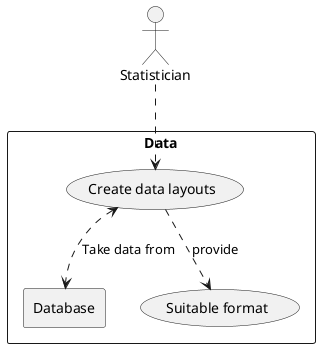 @startuml
'https://plantuml.com/use-case-diagram

actor Sts as "Statistician"
rectangle "Data" {
rectangle Database
 usecase UC4 as "Create data layouts"
 UC4 <..> Database : Take data from
 usecase UCa as "Suitable format"
 UC4 ..> UCa : provide

 Sts ..> UC4


@enduml